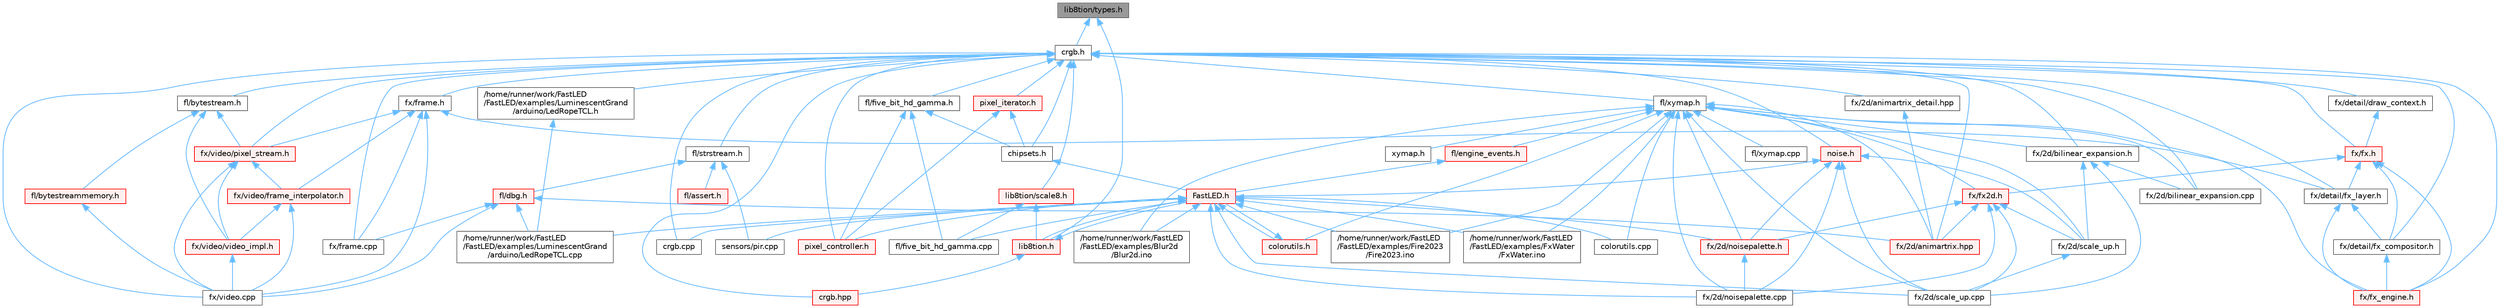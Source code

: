 digraph "lib8tion/types.h"
{
 // INTERACTIVE_SVG=YES
 // LATEX_PDF_SIZE
  bgcolor="transparent";
  edge [fontname=Helvetica,fontsize=10,labelfontname=Helvetica,labelfontsize=10];
  node [fontname=Helvetica,fontsize=10,shape=box,height=0.2,width=0.4];
  Node1 [id="Node000001",label="lib8tion/types.h",height=0.2,width=0.4,color="gray40", fillcolor="grey60", style="filled", fontcolor="black",tooltip="Defines fractional types used for lib8tion functions."];
  Node1 -> Node2 [id="edge1_Node000001_Node000002",dir="back",color="steelblue1",style="solid",tooltip=" "];
  Node2 [id="Node000002",label="crgb.h",height=0.2,width=0.4,color="grey40", fillcolor="white", style="filled",URL="$db/dd1/crgb_8h.html",tooltip="Defines the red, green, and blue (RGB) pixel struct."];
  Node2 -> Node3 [id="edge2_Node000002_Node000003",dir="back",color="steelblue1",style="solid",tooltip=" "];
  Node3 [id="Node000003",label="/home/runner/work/FastLED\l/FastLED/examples/LuminescentGrand\l/arduino/LedRopeTCL.h",height=0.2,width=0.4,color="grey40", fillcolor="white", style="filled",URL="$d9/d7e/_led_rope_t_c_l_8h.html",tooltip=" "];
  Node3 -> Node4 [id="edge3_Node000003_Node000004",dir="back",color="steelblue1",style="solid",tooltip=" "];
  Node4 [id="Node000004",label="/home/runner/work/FastLED\l/FastLED/examples/LuminescentGrand\l/arduino/LedRopeTCL.cpp",height=0.2,width=0.4,color="grey40", fillcolor="white", style="filled",URL="$d6/dc9/_led_rope_t_c_l_8cpp.html",tooltip=" "];
  Node2 -> Node5 [id="edge4_Node000002_Node000005",dir="back",color="steelblue1",style="solid",tooltip=" "];
  Node5 [id="Node000005",label="chipsets.h",height=0.2,width=0.4,color="grey40", fillcolor="white", style="filled",URL="$db/d66/chipsets_8h.html",tooltip="Contains the bulk of the definitions for the various LED chipsets supported."];
  Node5 -> Node6 [id="edge5_Node000005_Node000006",dir="back",color="steelblue1",style="solid",tooltip=" "];
  Node6 [id="Node000006",label="FastLED.h",height=0.2,width=0.4,color="red", fillcolor="#FFF0F0", style="filled",URL="$db/d97/_fast_l_e_d_8h.html",tooltip="central include file for FastLED, defines the CFastLED class/object"];
  Node6 -> Node14 [id="edge6_Node000006_Node000014",dir="back",color="steelblue1",style="solid",tooltip=" "];
  Node14 [id="Node000014",label="/home/runner/work/FastLED\l/FastLED/examples/Blur2d\l/Blur2d.ino",height=0.2,width=0.4,color="grey40", fillcolor="white", style="filled",URL="$df/d42/_blur2d_8ino.html",tooltip=" "];
  Node6 -> Node26 [id="edge7_Node000006_Node000026",dir="back",color="steelblue1",style="solid",tooltip=" "];
  Node26 [id="Node000026",label="/home/runner/work/FastLED\l/FastLED/examples/Fire2023\l/Fire2023.ino",height=0.2,width=0.4,color="grey40", fillcolor="white", style="filled",URL="$d8/d2c/_fire2023_8ino.html",tooltip=" "];
  Node6 -> Node38 [id="edge8_Node000006_Node000038",dir="back",color="steelblue1",style="solid",tooltip=" "];
  Node38 [id="Node000038",label="/home/runner/work/FastLED\l/FastLED/examples/FxWater\l/FxWater.ino",height=0.2,width=0.4,color="grey40", fillcolor="white", style="filled",URL="$dd/d61/_fx_water_8ino.html",tooltip=" "];
  Node6 -> Node4 [id="edge9_Node000006_Node000004",dir="back",color="steelblue1",style="solid",tooltip=" "];
  Node6 -> Node75 [id="edge10_Node000006_Node000075",dir="back",color="steelblue1",style="solid",tooltip=" "];
  Node75 [id="Node000075",label="colorutils.cpp",height=0.2,width=0.4,color="grey40", fillcolor="white", style="filled",URL="$da/d2d/colorutils_8cpp.html",tooltip="Utility functions for color fill, palettes, blending, and more."];
  Node6 -> Node76 [id="edge11_Node000006_Node000076",dir="back",color="steelblue1",style="solid",tooltip=" "];
  Node76 [id="Node000076",label="colorutils.h",height=0.2,width=0.4,color="red", fillcolor="#FFF0F0", style="filled",URL="$d1/dfb/colorutils_8h.html",tooltip="Utility functions for color fill, palettes, blending, and more."];
  Node76 -> Node6 [id="edge12_Node000076_Node000006",dir="back",color="steelblue1",style="solid",tooltip=" "];
  Node6 -> Node78 [id="edge13_Node000006_Node000078",dir="back",color="steelblue1",style="solid",tooltip=" "];
  Node78 [id="Node000078",label="crgb.cpp",height=0.2,width=0.4,color="grey40", fillcolor="white", style="filled",URL="$d0/de3/crgb_8cpp.html",tooltip="Utility functions for the red, green, and blue (RGB) pixel struct."];
  Node6 -> Node87 [id="edge14_Node000006_Node000087",dir="back",color="steelblue1",style="solid",tooltip=" "];
  Node87 [id="Node000087",label="fl/five_bit_hd_gamma.cpp",height=0.2,width=0.4,color="grey40", fillcolor="white", style="filled",URL="$dd/d05/five__bit__hd__gamma_8cpp.html",tooltip="Defines functions for five-bit gamma correction."];
  Node6 -> Node95 [id="edge15_Node000006_Node000095",dir="back",color="steelblue1",style="solid",tooltip=" "];
  Node95 [id="Node000095",label="fx/2d/noisepalette.cpp",height=0.2,width=0.4,color="grey40", fillcolor="white", style="filled",URL="$d6/d66/noisepalette_8cpp.html",tooltip=" "];
  Node6 -> Node96 [id="edge16_Node000006_Node000096",dir="back",color="steelblue1",style="solid",tooltip=" "];
  Node96 [id="Node000096",label="fx/2d/noisepalette.h",height=0.2,width=0.4,color="red", fillcolor="#FFF0F0", style="filled",URL="$d6/dc7/noisepalette_8h.html",tooltip="Demonstrates how to mix noise generation with color palettes on a 2D LED matrix."];
  Node96 -> Node95 [id="edge17_Node000096_Node000095",dir="back",color="steelblue1",style="solid",tooltip=" "];
  Node6 -> Node98 [id="edge18_Node000006_Node000098",dir="back",color="steelblue1",style="solid",tooltip=" "];
  Node98 [id="Node000098",label="fx/2d/scale_up.cpp",height=0.2,width=0.4,color="grey40", fillcolor="white", style="filled",URL="$dc/d8c/scale__up_8cpp.html",tooltip=" "];
  Node6 -> Node105 [id="edge19_Node000006_Node000105",dir="back",color="steelblue1",style="solid",tooltip=" "];
  Node105 [id="Node000105",label="lib8tion.h",height=0.2,width=0.4,color="red", fillcolor="#FFF0F0", style="filled",URL="$df/da5/lib8tion_8h.html",tooltip="Fast, efficient 8-bit math functions specifically designed for high-performance LED programming."];
  Node105 -> Node6 [id="edge20_Node000105_Node000006",dir="back",color="steelblue1",style="solid",tooltip=" "];
  Node105 -> Node106 [id="edge21_Node000105_Node000106",dir="back",color="steelblue1",style="solid",tooltip=" "];
  Node106 [id="Node000106",label="crgb.hpp",height=0.2,width=0.4,color="red", fillcolor="#FFF0F0", style="filled",URL="$d0/d4b/crgb_8hpp.html",tooltip="Defines utility functions for the red, green, and blue (RGB) pixel struct."];
  Node6 -> Node111 [id="edge22_Node000006_Node000111",dir="back",color="steelblue1",style="solid",tooltip=" "];
  Node111 [id="Node000111",label="pixel_controller.h",height=0.2,width=0.4,color="red", fillcolor="#FFF0F0", style="filled",URL="$d5/d4d/pixel__controller_8h.html",tooltip="Low level pixel data writing class."];
  Node6 -> Node84 [id="edge23_Node000006_Node000084",dir="back",color="steelblue1",style="solid",tooltip=" "];
  Node84 [id="Node000084",label="sensors/pir.cpp",height=0.2,width=0.4,color="grey40", fillcolor="white", style="filled",URL="$d2/da7/pir_8cpp.html",tooltip=" "];
  Node2 -> Node78 [id="edge24_Node000002_Node000078",dir="back",color="steelblue1",style="solid",tooltip=" "];
  Node2 -> Node106 [id="edge25_Node000002_Node000106",dir="back",color="steelblue1",style="solid",tooltip=" "];
  Node2 -> Node117 [id="edge26_Node000002_Node000117",dir="back",color="steelblue1",style="solid",tooltip=" "];
  Node117 [id="Node000117",label="fl/bytestream.h",height=0.2,width=0.4,color="grey40", fillcolor="white", style="filled",URL="$dd/d2b/bytestream_8h.html",tooltip=" "];
  Node117 -> Node118 [id="edge27_Node000117_Node000118",dir="back",color="steelblue1",style="solid",tooltip=" "];
  Node118 [id="Node000118",label="fl/bytestreammemory.h",height=0.2,width=0.4,color="red", fillcolor="#FFF0F0", style="filled",URL="$d1/d24/bytestreammemory_8h.html",tooltip=" "];
  Node118 -> Node120 [id="edge28_Node000118_Node000120",dir="back",color="steelblue1",style="solid",tooltip=" "];
  Node120 [id="Node000120",label="fx/video.cpp",height=0.2,width=0.4,color="grey40", fillcolor="white", style="filled",URL="$d0/d05/video_8cpp.html",tooltip=" "];
  Node117 -> Node121 [id="edge29_Node000117_Node000121",dir="back",color="steelblue1",style="solid",tooltip=" "];
  Node121 [id="Node000121",label="fx/video/pixel_stream.h",height=0.2,width=0.4,color="red", fillcolor="#FFF0F0", style="filled",URL="$d3/dfa/pixel__stream_8h.html",tooltip=" "];
  Node121 -> Node120 [id="edge30_Node000121_Node000120",dir="back",color="steelblue1",style="solid",tooltip=" "];
  Node121 -> Node123 [id="edge31_Node000121_Node000123",dir="back",color="steelblue1",style="solid",tooltip=" "];
  Node123 [id="Node000123",label="fx/video/frame_interpolator.h",height=0.2,width=0.4,color="red", fillcolor="#FFF0F0", style="filled",URL="$d3/dda/frame__interpolator_8h.html",tooltip=" "];
  Node123 -> Node120 [id="edge32_Node000123_Node000120",dir="back",color="steelblue1",style="solid",tooltip=" "];
  Node123 -> Node124 [id="edge33_Node000123_Node000124",dir="back",color="steelblue1",style="solid",tooltip=" "];
  Node124 [id="Node000124",label="fx/video/video_impl.h",height=0.2,width=0.4,color="red", fillcolor="#FFF0F0", style="filled",URL="$d5/d82/video__impl_8h.html",tooltip=" "];
  Node124 -> Node120 [id="edge34_Node000124_Node000120",dir="back",color="steelblue1",style="solid",tooltip=" "];
  Node121 -> Node124 [id="edge35_Node000121_Node000124",dir="back",color="steelblue1",style="solid",tooltip=" "];
  Node117 -> Node124 [id="edge36_Node000117_Node000124",dir="back",color="steelblue1",style="solid",tooltip=" "];
  Node2 -> Node127 [id="edge37_Node000002_Node000127",dir="back",color="steelblue1",style="solid",tooltip=" "];
  Node127 [id="Node000127",label="fl/five_bit_hd_gamma.h",height=0.2,width=0.4,color="grey40", fillcolor="white", style="filled",URL="$dc/d44/five__bit__hd__gamma_8h.html",tooltip="Declares functions for five-bit gamma correction."];
  Node127 -> Node5 [id="edge38_Node000127_Node000005",dir="back",color="steelblue1",style="solid",tooltip=" "];
  Node127 -> Node87 [id="edge39_Node000127_Node000087",dir="back",color="steelblue1",style="solid",tooltip=" "];
  Node127 -> Node111 [id="edge40_Node000127_Node000111",dir="back",color="steelblue1",style="solid",tooltip=" "];
  Node2 -> Node128 [id="edge41_Node000002_Node000128",dir="back",color="steelblue1",style="solid",tooltip=" "];
  Node128 [id="Node000128",label="fl/strstream.h",height=0.2,width=0.4,color="grey40", fillcolor="white", style="filled",URL="$d8/d00/strstream_8h.html",tooltip=" "];
  Node128 -> Node129 [id="edge42_Node000128_Node000129",dir="back",color="steelblue1",style="solid",tooltip=" "];
  Node129 [id="Node000129",label="fl/assert.h",height=0.2,width=0.4,color="red", fillcolor="#FFF0F0", style="filled",URL="$dc/da7/assert_8h.html",tooltip=" "];
  Node128 -> Node143 [id="edge43_Node000128_Node000143",dir="back",color="steelblue1",style="solid",tooltip=" "];
  Node143 [id="Node000143",label="fl/dbg.h",height=0.2,width=0.4,color="red", fillcolor="#FFF0F0", style="filled",URL="$d6/d01/dbg_8h.html",tooltip=" "];
  Node143 -> Node4 [id="edge44_Node000143_Node000004",dir="back",color="steelblue1",style="solid",tooltip=" "];
  Node143 -> Node150 [id="edge45_Node000143_Node000150",dir="back",color="steelblue1",style="solid",tooltip=" "];
  Node150 [id="Node000150",label="fx/2d/animartrix.hpp",height=0.2,width=0.4,color="red", fillcolor="#FFF0F0", style="filled",URL="$d3/dc3/animartrix_8hpp.html",tooltip=" "];
  Node143 -> Node151 [id="edge46_Node000143_Node000151",dir="back",color="steelblue1",style="solid",tooltip=" "];
  Node151 [id="Node000151",label="fx/frame.cpp",height=0.2,width=0.4,color="grey40", fillcolor="white", style="filled",URL="$da/d14/frame_8cpp.html",tooltip=" "];
  Node143 -> Node120 [id="edge47_Node000143_Node000120",dir="back",color="steelblue1",style="solid",tooltip=" "];
  Node128 -> Node84 [id="edge48_Node000128_Node000084",dir="back",color="steelblue1",style="solid",tooltip=" "];
  Node2 -> Node152 [id="edge49_Node000002_Node000152",dir="back",color="steelblue1",style="solid",tooltip=" "];
  Node152 [id="Node000152",label="fl/xymap.h",height=0.2,width=0.4,color="grey40", fillcolor="white", style="filled",URL="$d6/dc9/fl_2xymap_8h.html",tooltip=" "];
  Node152 -> Node14 [id="edge50_Node000152_Node000014",dir="back",color="steelblue1",style="solid",tooltip=" "];
  Node152 -> Node26 [id="edge51_Node000152_Node000026",dir="back",color="steelblue1",style="solid",tooltip=" "];
  Node152 -> Node38 [id="edge52_Node000152_Node000038",dir="back",color="steelblue1",style="solid",tooltip=" "];
  Node152 -> Node75 [id="edge53_Node000152_Node000075",dir="back",color="steelblue1",style="solid",tooltip=" "];
  Node152 -> Node76 [id="edge54_Node000152_Node000076",dir="back",color="steelblue1",style="solid",tooltip=" "];
  Node152 -> Node135 [id="edge55_Node000152_Node000135",dir="back",color="steelblue1",style="solid",tooltip=" "];
  Node135 [id="Node000135",label="fl/engine_events.h",height=0.2,width=0.4,color="red", fillcolor="#FFF0F0", style="filled",URL="$dc/dd9/fl_2engine__events_8h.html",tooltip=" "];
  Node135 -> Node6 [id="edge56_Node000135_Node000006",dir="back",color="steelblue1",style="solid",tooltip=" "];
  Node152 -> Node139 [id="edge57_Node000152_Node000139",dir="back",color="steelblue1",style="solid",tooltip=" "];
  Node139 [id="Node000139",label="fl/xymap.cpp",height=0.2,width=0.4,color="grey40", fillcolor="white", style="filled",URL="$d7/d09/xymap_8cpp.html",tooltip=" "];
  Node152 -> Node150 [id="edge58_Node000152_Node000150",dir="back",color="steelblue1",style="solid",tooltip=" "];
  Node152 -> Node153 [id="edge59_Node000152_Node000153",dir="back",color="steelblue1",style="solid",tooltip=" "];
  Node153 [id="Node000153",label="fx/2d/bilinear_expansion.cpp",height=0.2,width=0.4,color="grey40", fillcolor="white", style="filled",URL="$de/d80/bilinear__expansion_8cpp.html",tooltip="Demonstrates how to mix noise generation with color palettes on a 2D LED matrix."];
  Node152 -> Node154 [id="edge60_Node000152_Node000154",dir="back",color="steelblue1",style="solid",tooltip=" "];
  Node154 [id="Node000154",label="fx/2d/bilinear_expansion.h",height=0.2,width=0.4,color="grey40", fillcolor="white", style="filled",URL="$da/d34/bilinear__expansion_8h.html",tooltip="Demonstrates how to mix noise generation with color palettes on a 2D LED matrix."];
  Node154 -> Node153 [id="edge61_Node000154_Node000153",dir="back",color="steelblue1",style="solid",tooltip=" "];
  Node154 -> Node98 [id="edge62_Node000154_Node000098",dir="back",color="steelblue1",style="solid",tooltip=" "];
  Node154 -> Node155 [id="edge63_Node000154_Node000155",dir="back",color="steelblue1",style="solid",tooltip=" "];
  Node155 [id="Node000155",label="fx/2d/scale_up.h",height=0.2,width=0.4,color="grey40", fillcolor="white", style="filled",URL="$d2/d74/scale__up_8h.html",tooltip="Expands a grid using bilinear interpolation and scaling up."];
  Node155 -> Node98 [id="edge64_Node000155_Node000098",dir="back",color="steelblue1",style="solid",tooltip=" "];
  Node152 -> Node95 [id="edge65_Node000152_Node000095",dir="back",color="steelblue1",style="solid",tooltip=" "];
  Node152 -> Node96 [id="edge66_Node000152_Node000096",dir="back",color="steelblue1",style="solid",tooltip=" "];
  Node152 -> Node98 [id="edge67_Node000152_Node000098",dir="back",color="steelblue1",style="solid",tooltip=" "];
  Node152 -> Node155 [id="edge68_Node000152_Node000155",dir="back",color="steelblue1",style="solid",tooltip=" "];
  Node152 -> Node156 [id="edge69_Node000152_Node000156",dir="back",color="steelblue1",style="solid",tooltip=" "];
  Node156 [id="Node000156",label="fx/fx2d.h",height=0.2,width=0.4,color="red", fillcolor="#FFF0F0", style="filled",URL="$d9/d43/fx2d_8h.html",tooltip=" "];
  Node156 -> Node150 [id="edge70_Node000156_Node000150",dir="back",color="steelblue1",style="solid",tooltip=" "];
  Node156 -> Node95 [id="edge71_Node000156_Node000095",dir="back",color="steelblue1",style="solid",tooltip=" "];
  Node156 -> Node96 [id="edge72_Node000156_Node000096",dir="back",color="steelblue1",style="solid",tooltip=" "];
  Node156 -> Node98 [id="edge73_Node000156_Node000098",dir="back",color="steelblue1",style="solid",tooltip=" "];
  Node156 -> Node155 [id="edge74_Node000156_Node000155",dir="back",color="steelblue1",style="solid",tooltip=" "];
  Node152 -> Node141 [id="edge75_Node000152_Node000141",dir="back",color="steelblue1",style="solid",tooltip=" "];
  Node141 [id="Node000141",label="fx/fx_engine.h",height=0.2,width=0.4,color="red", fillcolor="#FFF0F0", style="filled",URL="$d9/d3c/fx__engine_8h.html",tooltip=" "];
  Node152 -> Node157 [id="edge76_Node000152_Node000157",dir="back",color="steelblue1",style="solid",tooltip=" "];
  Node157 [id="Node000157",label="xymap.h",height=0.2,width=0.4,color="grey40", fillcolor="white", style="filled",URL="$da/d61/xymap_8h.html",tooltip=" "];
  Node2 -> Node150 [id="edge77_Node000002_Node000150",dir="back",color="steelblue1",style="solid",tooltip=" "];
  Node2 -> Node158 [id="edge78_Node000002_Node000158",dir="back",color="steelblue1",style="solid",tooltip=" "];
  Node158 [id="Node000158",label="fx/2d/animartrix_detail.hpp",height=0.2,width=0.4,color="grey40", fillcolor="white", style="filled",URL="$d3/d3b/animartrix__detail_8hpp.html",tooltip=" "];
  Node158 -> Node150 [id="edge79_Node000158_Node000150",dir="back",color="steelblue1",style="solid",tooltip=" "];
  Node2 -> Node153 [id="edge80_Node000002_Node000153",dir="back",color="steelblue1",style="solid",tooltip=" "];
  Node2 -> Node154 [id="edge81_Node000002_Node000154",dir="back",color="steelblue1",style="solid",tooltip=" "];
  Node2 -> Node159 [id="edge82_Node000002_Node000159",dir="back",color="steelblue1",style="solid",tooltip=" "];
  Node159 [id="Node000159",label="fx/detail/draw_context.h",height=0.2,width=0.4,color="grey40", fillcolor="white", style="filled",URL="$db/ded/draw__context_8h.html",tooltip=" "];
  Node159 -> Node160 [id="edge83_Node000159_Node000160",dir="back",color="steelblue1",style="solid",tooltip=" "];
  Node160 [id="Node000160",label="fx/fx.h",height=0.2,width=0.4,color="red", fillcolor="#FFF0F0", style="filled",URL="$d2/d0c/fx_8h.html",tooltip=" "];
  Node160 -> Node148 [id="edge84_Node000160_Node000148",dir="back",color="steelblue1",style="solid",tooltip=" "];
  Node148 [id="Node000148",label="fx/detail/fx_compositor.h",height=0.2,width=0.4,color="grey40", fillcolor="white", style="filled",URL="$d5/d6b/fx__compositor_8h.html",tooltip=" "];
  Node148 -> Node141 [id="edge85_Node000148_Node000141",dir="back",color="steelblue1",style="solid",tooltip=" "];
  Node160 -> Node147 [id="edge86_Node000160_Node000147",dir="back",color="steelblue1",style="solid",tooltip=" "];
  Node147 [id="Node000147",label="fx/detail/fx_layer.h",height=0.2,width=0.4,color="grey40", fillcolor="white", style="filled",URL="$d7/d2f/fx__layer_8h.html",tooltip=" "];
  Node147 -> Node148 [id="edge87_Node000147_Node000148",dir="back",color="steelblue1",style="solid",tooltip=" "];
  Node147 -> Node141 [id="edge88_Node000147_Node000141",dir="back",color="steelblue1",style="solid",tooltip=" "];
  Node160 -> Node156 [id="edge89_Node000160_Node000156",dir="back",color="steelblue1",style="solid",tooltip=" "];
  Node160 -> Node141 [id="edge90_Node000160_Node000141",dir="back",color="steelblue1",style="solid",tooltip=" "];
  Node2 -> Node148 [id="edge91_Node000002_Node000148",dir="back",color="steelblue1",style="solid",tooltip=" "];
  Node2 -> Node147 [id="edge92_Node000002_Node000147",dir="back",color="steelblue1",style="solid",tooltip=" "];
  Node2 -> Node151 [id="edge93_Node000002_Node000151",dir="back",color="steelblue1",style="solid",tooltip=" "];
  Node2 -> Node165 [id="edge94_Node000002_Node000165",dir="back",color="steelblue1",style="solid",tooltip=" "];
  Node165 [id="Node000165",label="fx/frame.h",height=0.2,width=0.4,color="grey40", fillcolor="white", style="filled",URL="$df/d7d/frame_8h.html",tooltip=" "];
  Node165 -> Node147 [id="edge95_Node000165_Node000147",dir="back",color="steelblue1",style="solid",tooltip=" "];
  Node165 -> Node151 [id="edge96_Node000165_Node000151",dir="back",color="steelblue1",style="solid",tooltip=" "];
  Node165 -> Node120 [id="edge97_Node000165_Node000120",dir="back",color="steelblue1",style="solid",tooltip=" "];
  Node165 -> Node123 [id="edge98_Node000165_Node000123",dir="back",color="steelblue1",style="solid",tooltip=" "];
  Node165 -> Node121 [id="edge99_Node000165_Node000121",dir="back",color="steelblue1",style="solid",tooltip=" "];
  Node2 -> Node160 [id="edge100_Node000002_Node000160",dir="back",color="steelblue1",style="solid",tooltip=" "];
  Node2 -> Node141 [id="edge101_Node000002_Node000141",dir="back",color="steelblue1",style="solid",tooltip=" "];
  Node2 -> Node120 [id="edge102_Node000002_Node000120",dir="back",color="steelblue1",style="solid",tooltip=" "];
  Node2 -> Node121 [id="edge103_Node000002_Node000121",dir="back",color="steelblue1",style="solid",tooltip=" "];
  Node2 -> Node166 [id="edge104_Node000002_Node000166",dir="back",color="steelblue1",style="solid",tooltip=" "];
  Node166 [id="Node000166",label="lib8tion/scale8.h",height=0.2,width=0.4,color="red", fillcolor="#FFF0F0", style="filled",URL="$db/d91/scale8_8h.html",tooltip="Fast, efficient 8-bit scaling functions specifically designed for high-performance LED programming."];
  Node166 -> Node87 [id="edge105_Node000166_Node000087",dir="back",color="steelblue1",style="solid",tooltip=" "];
  Node166 -> Node105 [id="edge106_Node000166_Node000105",dir="back",color="steelblue1",style="solid",tooltip=" "];
  Node2 -> Node168 [id="edge107_Node000002_Node000168",dir="back",color="steelblue1",style="solid",tooltip=" "];
  Node168 [id="Node000168",label="noise.h",height=0.2,width=0.4,color="red", fillcolor="#FFF0F0", style="filled",URL="$d1/d31/noise_8h.html",tooltip="Functions to generate and fill arrays with noise."];
  Node168 -> Node6 [id="edge108_Node000168_Node000006",dir="back",color="steelblue1",style="solid",tooltip=" "];
  Node168 -> Node95 [id="edge109_Node000168_Node000095",dir="back",color="steelblue1",style="solid",tooltip=" "];
  Node168 -> Node96 [id="edge110_Node000168_Node000096",dir="back",color="steelblue1",style="solid",tooltip=" "];
  Node168 -> Node98 [id="edge111_Node000168_Node000098",dir="back",color="steelblue1",style="solid",tooltip=" "];
  Node168 -> Node155 [id="edge112_Node000168_Node000155",dir="back",color="steelblue1",style="solid",tooltip=" "];
  Node2 -> Node111 [id="edge113_Node000002_Node000111",dir="back",color="steelblue1",style="solid",tooltip=" "];
  Node2 -> Node170 [id="edge114_Node000002_Node000170",dir="back",color="steelblue1",style="solid",tooltip=" "];
  Node170 [id="Node000170",label="pixel_iterator.h",height=0.2,width=0.4,color="red", fillcolor="#FFF0F0", style="filled",URL="$d8/d6c/pixel__iterator_8h.html",tooltip="Non-templated low level pixel data writing class."];
  Node170 -> Node5 [id="edge115_Node000170_Node000005",dir="back",color="steelblue1",style="solid",tooltip=" "];
  Node170 -> Node111 [id="edge116_Node000170_Node000111",dir="back",color="steelblue1",style="solid",tooltip=" "];
  Node1 -> Node105 [id="edge117_Node000001_Node000105",dir="back",color="steelblue1",style="solid",tooltip=" "];
}
